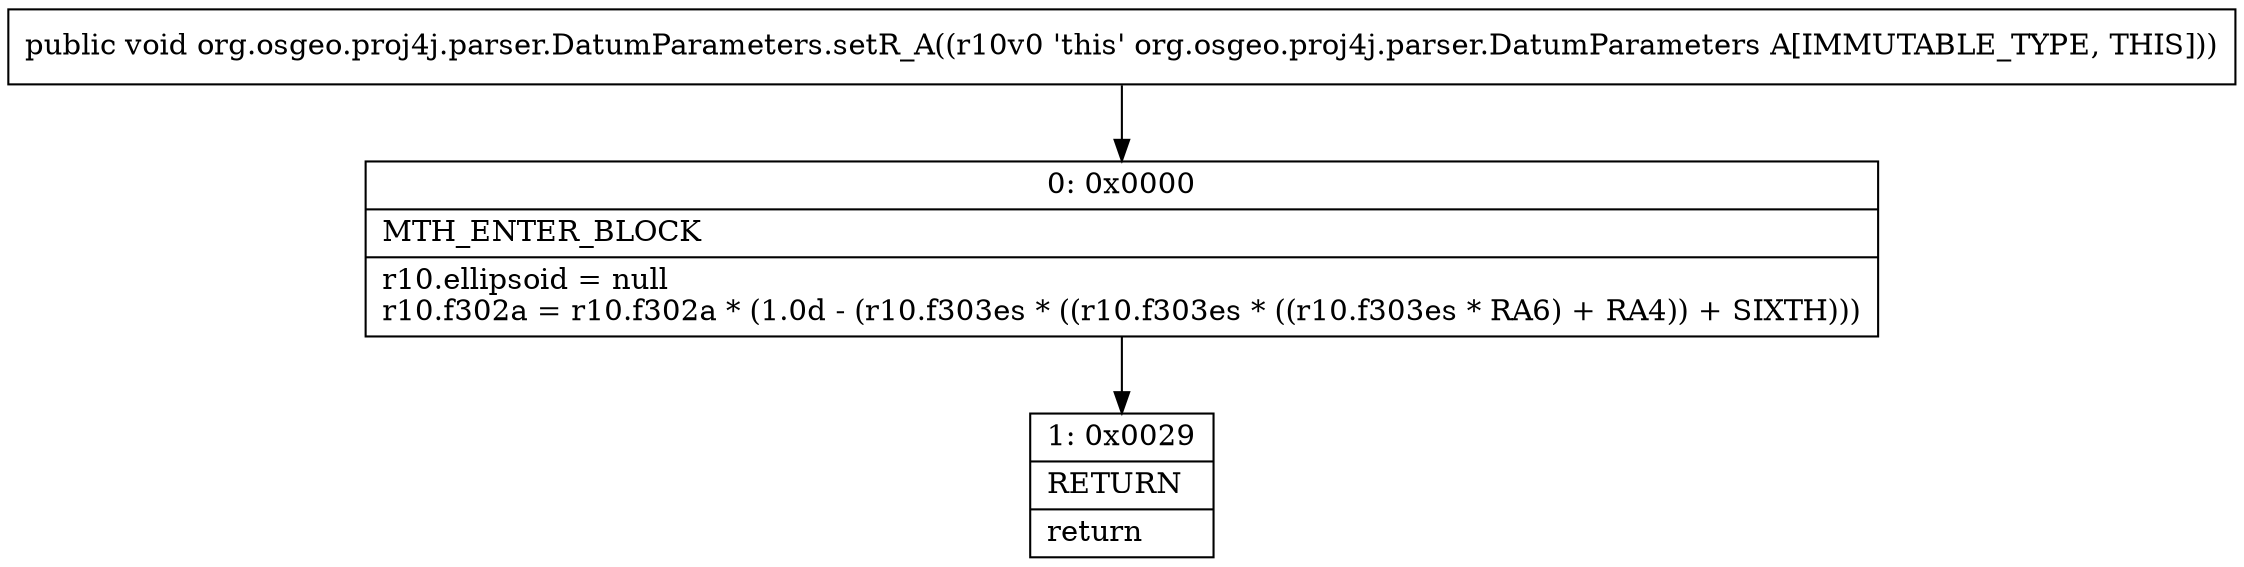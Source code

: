 digraph "CFG fororg.osgeo.proj4j.parser.DatumParameters.setR_A()V" {
Node_0 [shape=record,label="{0\:\ 0x0000|MTH_ENTER_BLOCK\l|r10.ellipsoid = null\lr10.f302a = r10.f302a * (1.0d \- (r10.f303es * ((r10.f303es * ((r10.f303es * RA6) + RA4)) + SIXTH)))\l}"];
Node_1 [shape=record,label="{1\:\ 0x0029|RETURN\l|return\l}"];
MethodNode[shape=record,label="{public void org.osgeo.proj4j.parser.DatumParameters.setR_A((r10v0 'this' org.osgeo.proj4j.parser.DatumParameters A[IMMUTABLE_TYPE, THIS])) }"];
MethodNode -> Node_0;
Node_0 -> Node_1;
}

